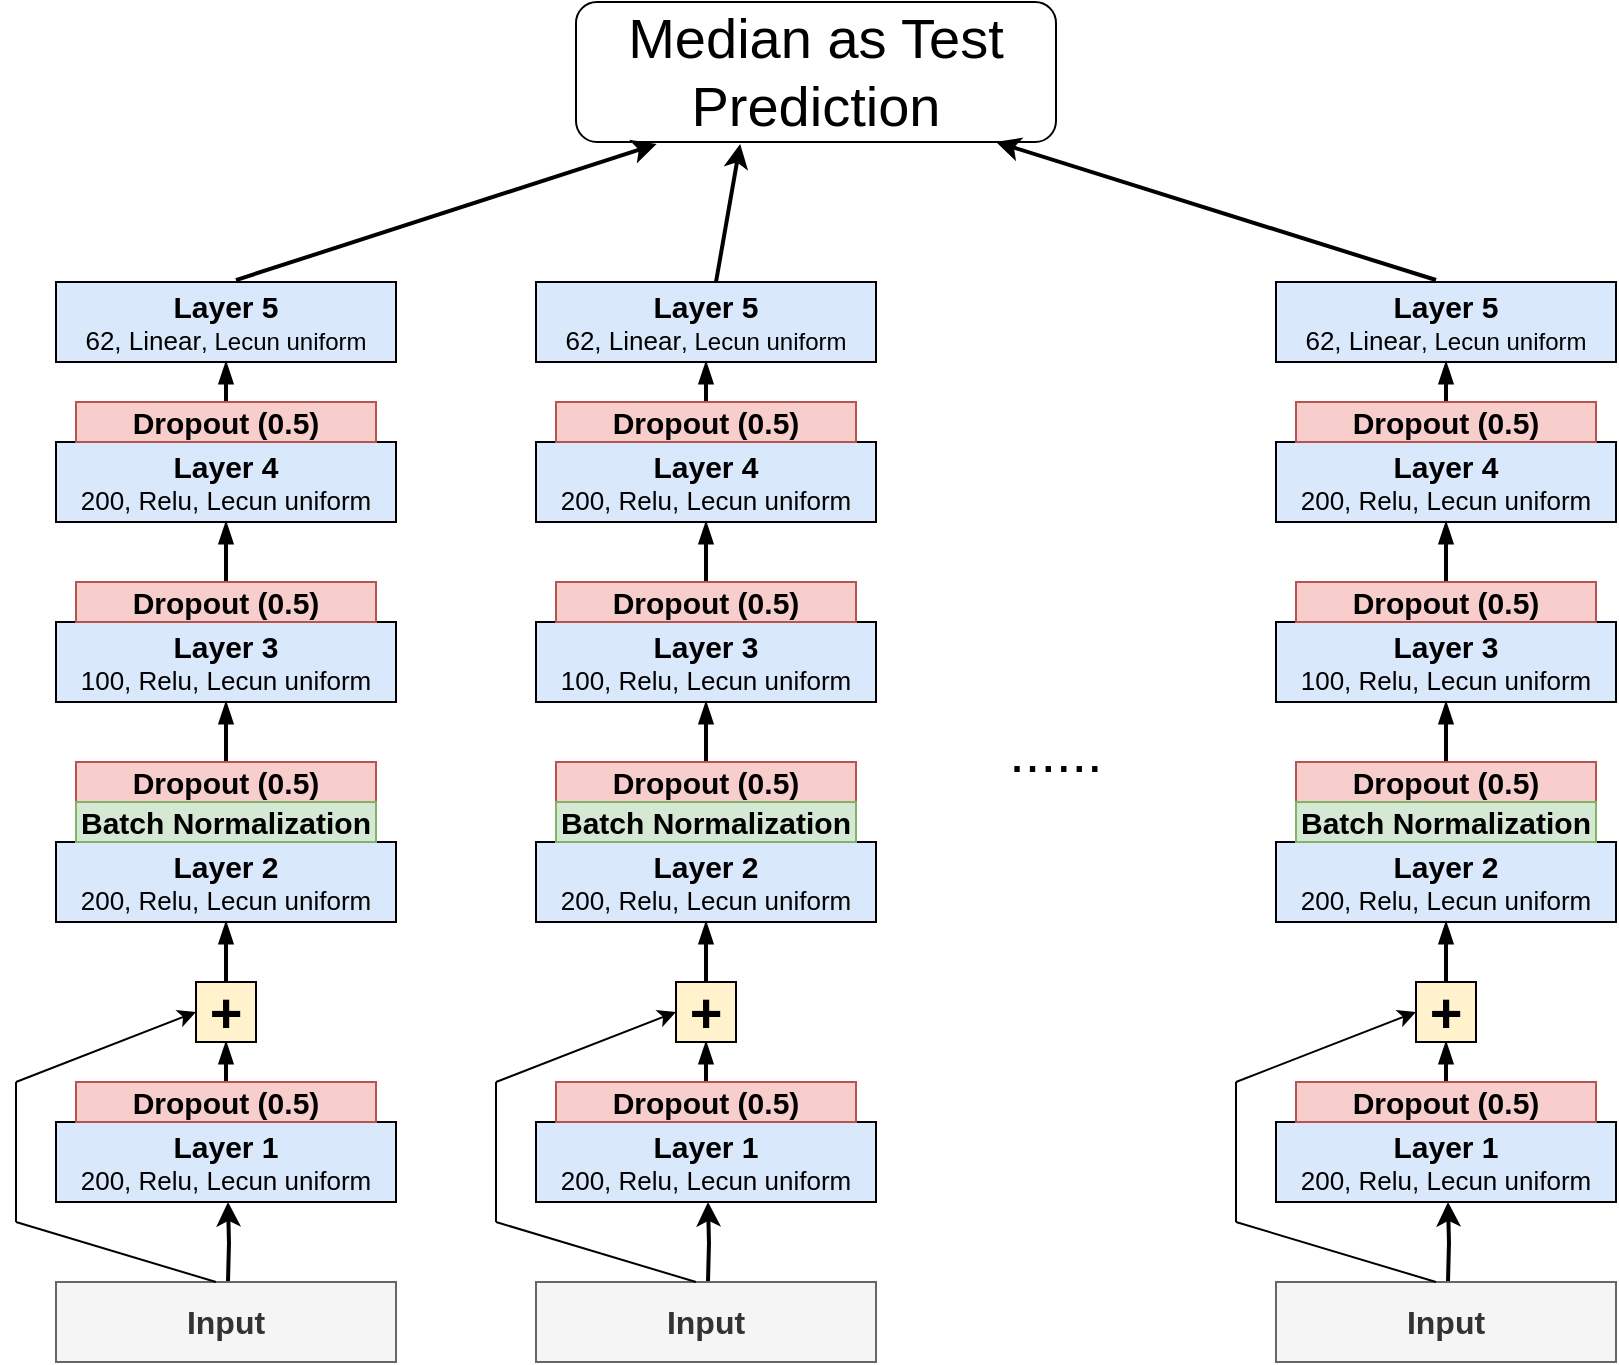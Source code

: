 <mxfile version="16.1.2" type="device"><diagram id="SNtvJrLYJTUD7gc7yaW_" name="Page-1"><mxGraphModel dx="1209" dy="668" grid="1" gridSize="10" guides="1" tooltips="1" connect="1" arrows="1" fold="1" page="1" pageScale="1" pageWidth="850" pageHeight="1100" math="0" shadow="0"><root><mxCell id="0"/><mxCell id="1" parent="0"/><mxCell id="YRK_mqFbFhNp9xKzFwsU-1" value="&lt;div&gt;&lt;b&gt;&lt;font style=&quot;font-size: 15px&quot;&gt;Layer 1&lt;/font&gt;&lt;/b&gt;&lt;/div&gt;&lt;div&gt;&lt;font style=&quot;font-size: 13px&quot;&gt;200, Relu, Lecun uniform&lt;/font&gt;&lt;br&gt;&lt;/div&gt;" style="rounded=0;whiteSpace=wrap;html=1;fillColor=#dae8fc;strokeColor=#000000;strokeWidth=1;" vertex="1" parent="1"><mxGeometry x="40" y="600" width="170" height="40" as="geometry"/></mxCell><mxCell id="YRK_mqFbFhNp9xKzFwsU-4" value="&lt;div&gt;&lt;b&gt;&lt;font style=&quot;font-size: 15px&quot;&gt;Layer 2&lt;br&gt;&lt;/font&gt;&lt;/b&gt;&lt;/div&gt;&lt;div&gt;&lt;font style=&quot;font-size: 13px&quot;&gt;200, Relu, Lecun uniform&lt;/font&gt;&lt;br&gt;&lt;/div&gt;" style="rounded=0;whiteSpace=wrap;html=1;fillColor=#dae8fc;strokeColor=#000000;strokeWidth=1;" vertex="1" parent="1"><mxGeometry x="40" y="460" width="170" height="40" as="geometry"/></mxCell><mxCell id="YRK_mqFbFhNp9xKzFwsU-5" value="&lt;div&gt;&lt;b&gt;&lt;font style=&quot;font-size: 15px&quot;&gt;Layer 3&lt;br&gt;&lt;/font&gt;&lt;/b&gt;&lt;/div&gt;&lt;div&gt;&lt;font style=&quot;font-size: 13px&quot;&gt;100, Relu, Lecun uniform&lt;/font&gt;&lt;br&gt;&lt;/div&gt;" style="rounded=0;whiteSpace=wrap;html=1;fillColor=#dae8fc;strokeColor=#000000;strokeWidth=1;" vertex="1" parent="1"><mxGeometry x="40" y="350" width="170" height="40" as="geometry"/></mxCell><mxCell id="YRK_mqFbFhNp9xKzFwsU-6" value="&lt;div&gt;&lt;b&gt;&lt;font style=&quot;font-size: 15px&quot;&gt;Layer 4&lt;br&gt;&lt;/font&gt;&lt;/b&gt;&lt;/div&gt;&lt;div&gt;&lt;font style=&quot;font-size: 13px&quot;&gt;200, Relu, Lecun uniform&lt;/font&gt;&lt;br&gt;&lt;/div&gt;" style="rounded=0;whiteSpace=wrap;html=1;fillColor=#dae8fc;strokeColor=#000000;strokeWidth=1;" vertex="1" parent="1"><mxGeometry x="40" y="260" width="170" height="40" as="geometry"/></mxCell><mxCell id="YRK_mqFbFhNp9xKzFwsU-7" value="&lt;div&gt;&lt;b&gt;&lt;font style=&quot;font-size: 15px&quot;&gt;Layer 5&lt;/font&gt;&lt;/b&gt;&lt;font style=&quot;font-size: 13px&quot;&gt;&lt;br&gt;&lt;/font&gt;&lt;/div&gt;&lt;div&gt;&lt;font style=&quot;font-size: 13px&quot;&gt;62, Linear&lt;/font&gt;, Lecun uniform&lt;br&gt;&lt;/div&gt;" style="rounded=0;whiteSpace=wrap;html=1;fillColor=#dae8fc;strokeColor=#000000;strokeWidth=1;" vertex="1" parent="1"><mxGeometry x="40" y="180" width="170" height="40" as="geometry"/></mxCell><mxCell id="YRK_mqFbFhNp9xKzFwsU-24" style="edgeStyle=orthogonalEdgeStyle;rounded=0;orthogonalLoop=1;jettySize=auto;html=1;exitX=0.5;exitY=0;exitDx=0;exitDy=0;entryX=0.5;entryY=1;entryDx=0;entryDy=0;fontSize=28;endArrow=blockThin;endFill=1;strokeWidth=2;" edge="1" parent="1" source="YRK_mqFbFhNp9xKzFwsU-8" target="YRK_mqFbFhNp9xKzFwsU-18"><mxGeometry relative="1" as="geometry"/></mxCell><mxCell id="YRK_mqFbFhNp9xKzFwsU-8" value="&lt;div&gt;&lt;b&gt;&lt;font style=&quot;font-size: 15px&quot;&gt;Dropout (0.5)&lt;/font&gt;&lt;/b&gt;&lt;br&gt;&lt;/div&gt;" style="rounded=0;whiteSpace=wrap;html=1;fillColor=#f8cecc;strokeColor=#b85450;strokeWidth=1;" vertex="1" parent="1"><mxGeometry x="50" y="580" width="150" height="20" as="geometry"/></mxCell><mxCell id="YRK_mqFbFhNp9xKzFwsU-26" style="edgeStyle=orthogonalEdgeStyle;rounded=0;orthogonalLoop=1;jettySize=auto;html=1;exitX=0.5;exitY=0;exitDx=0;exitDy=0;entryX=0.5;entryY=1;entryDx=0;entryDy=0;fontSize=28;endArrow=blockThin;endFill=1;strokeWidth=2;" edge="1" parent="1" source="YRK_mqFbFhNp9xKzFwsU-9" target="YRK_mqFbFhNp9xKzFwsU-5"><mxGeometry relative="1" as="geometry"/></mxCell><mxCell id="YRK_mqFbFhNp9xKzFwsU-9" value="&lt;div&gt;&lt;b&gt;&lt;font style=&quot;font-size: 15px&quot;&gt;Dropout (0.5)&lt;/font&gt;&lt;/b&gt;&lt;br&gt;&lt;/div&gt;" style="rounded=0;whiteSpace=wrap;html=1;fillColor=#f8cecc;strokeColor=#b85450;strokeWidth=1;" vertex="1" parent="1"><mxGeometry x="50" y="420" width="150" height="20" as="geometry"/></mxCell><mxCell id="YRK_mqFbFhNp9xKzFwsU-27" style="edgeStyle=orthogonalEdgeStyle;rounded=0;orthogonalLoop=1;jettySize=auto;html=1;exitX=0.5;exitY=0;exitDx=0;exitDy=0;entryX=0.5;entryY=1;entryDx=0;entryDy=0;fontSize=28;endArrow=blockThin;endFill=1;strokeWidth=2;" edge="1" parent="1" source="YRK_mqFbFhNp9xKzFwsU-10" target="YRK_mqFbFhNp9xKzFwsU-6"><mxGeometry relative="1" as="geometry"/></mxCell><mxCell id="YRK_mqFbFhNp9xKzFwsU-10" value="&lt;div&gt;&lt;b&gt;&lt;font style=&quot;font-size: 15px&quot;&gt;Dropout (0.5)&lt;/font&gt;&lt;/b&gt;&lt;br&gt;&lt;/div&gt;" style="rounded=0;whiteSpace=wrap;html=1;fillColor=#f8cecc;strokeColor=#b85450;strokeWidth=1;" vertex="1" parent="1"><mxGeometry x="50" y="330" width="150" height="20" as="geometry"/></mxCell><mxCell id="YRK_mqFbFhNp9xKzFwsU-28" style="edgeStyle=orthogonalEdgeStyle;rounded=0;orthogonalLoop=1;jettySize=auto;html=1;exitX=0.5;exitY=0;exitDx=0;exitDy=0;entryX=0.5;entryY=1;entryDx=0;entryDy=0;fontSize=28;endArrow=blockThin;endFill=1;strokeWidth=2;" edge="1" parent="1" source="YRK_mqFbFhNp9xKzFwsU-11" target="YRK_mqFbFhNp9xKzFwsU-7"><mxGeometry relative="1" as="geometry"/></mxCell><mxCell id="YRK_mqFbFhNp9xKzFwsU-11" value="&lt;div&gt;&lt;b&gt;&lt;font style=&quot;font-size: 15px&quot;&gt;Dropout (0.5)&lt;/font&gt;&lt;/b&gt;&lt;br&gt;&lt;/div&gt;" style="rounded=0;whiteSpace=wrap;html=1;fillColor=#f8cecc;strokeColor=#b85450;strokeWidth=1;" vertex="1" parent="1"><mxGeometry x="50" y="240" width="150" height="20" as="geometry"/></mxCell><mxCell id="YRK_mqFbFhNp9xKzFwsU-12" value="Batch Normalization" style="rounded=0;whiteSpace=wrap;html=1;fillColor=#d5e8d4;strokeColor=#82b366;strokeWidth=1;fontSize=15;fontStyle=1" vertex="1" parent="1"><mxGeometry x="50" y="440" width="150" height="20" as="geometry"/></mxCell><mxCell id="YRK_mqFbFhNp9xKzFwsU-19" value="" style="edgeStyle=orthogonalEdgeStyle;rounded=0;orthogonalLoop=1;jettySize=auto;html=1;fontSize=28;entryX=0.5;entryY=1;entryDx=0;entryDy=0;strokeWidth=2;" edge="1" parent="1"><mxGeometry relative="1" as="geometry"><mxPoint x="126" y="680" as="sourcePoint"/><mxPoint x="126" y="640" as="targetPoint"/></mxGeometry></mxCell><mxCell id="YRK_mqFbFhNp9xKzFwsU-14" value="&lt;div style=&quot;font-size: 16px&quot;&gt;&lt;font style=&quot;font-size: 16px&quot;&gt;&lt;b&gt;Input&lt;/b&gt;&lt;font style=&quot;font-size: 16px&quot;&gt;&lt;br&gt;&lt;/font&gt;&lt;/font&gt;&lt;/div&gt;" style="rounded=0;whiteSpace=wrap;html=1;fillColor=#f5f5f5;strokeColor=#666666;strokeWidth=1;fontColor=#333333;" vertex="1" parent="1"><mxGeometry x="40" y="680" width="170" height="40" as="geometry"/></mxCell><mxCell id="YRK_mqFbFhNp9xKzFwsU-17" value="" style="endArrow=classic;html=1;rounded=0;fontSize=16;entryX=0;entryY=0.5;entryDx=0;entryDy=0;" edge="1" parent="1" target="YRK_mqFbFhNp9xKzFwsU-18"><mxGeometry width="50" height="50" relative="1" as="geometry"><mxPoint x="20" y="580" as="sourcePoint"/><mxPoint x="100" y="545" as="targetPoint"/></mxGeometry></mxCell><mxCell id="YRK_mqFbFhNp9xKzFwsU-25" style="edgeStyle=orthogonalEdgeStyle;rounded=0;orthogonalLoop=1;jettySize=auto;html=1;exitX=0.5;exitY=0;exitDx=0;exitDy=0;entryX=0.5;entryY=1;entryDx=0;entryDy=0;fontSize=28;endArrow=blockThin;endFill=1;strokeWidth=2;" edge="1" parent="1" source="YRK_mqFbFhNp9xKzFwsU-18" target="YRK_mqFbFhNp9xKzFwsU-4"><mxGeometry relative="1" as="geometry"/></mxCell><mxCell id="YRK_mqFbFhNp9xKzFwsU-18" value="&lt;b&gt;&lt;font style=&quot;font-size: 28px&quot;&gt;+&lt;/font&gt;&lt;/b&gt;" style="rounded=0;whiteSpace=wrap;html=1;fontSize=16;strokeColor=#000000;strokeWidth=1;fillColor=#fff2cc;" vertex="1" parent="1"><mxGeometry x="110" y="530" width="30" height="30" as="geometry"/></mxCell><mxCell id="YRK_mqFbFhNp9xKzFwsU-29" value="" style="endArrow=none;html=1;rounded=0;fontSize=28;" edge="1" parent="1"><mxGeometry width="50" height="50" relative="1" as="geometry"><mxPoint x="20" y="650" as="sourcePoint"/><mxPoint x="20" y="580" as="targetPoint"/></mxGeometry></mxCell><mxCell id="YRK_mqFbFhNp9xKzFwsU-30" value="" style="endArrow=none;html=1;rounded=0;fontSize=28;" edge="1" parent="1"><mxGeometry width="50" height="50" relative="1" as="geometry"><mxPoint x="120" y="680" as="sourcePoint"/><mxPoint x="20" y="650" as="targetPoint"/></mxGeometry></mxCell><mxCell id="YRK_mqFbFhNp9xKzFwsU-34" value="&lt;div&gt;&lt;b&gt;&lt;font style=&quot;font-size: 15px&quot;&gt;Layer 1&lt;/font&gt;&lt;/b&gt;&lt;/div&gt;&lt;div&gt;&lt;font style=&quot;font-size: 13px&quot;&gt;200, Relu, Lecun uniform&lt;/font&gt;&lt;br&gt;&lt;/div&gt;" style="rounded=0;whiteSpace=wrap;html=1;fillColor=#dae8fc;strokeColor=#000000;strokeWidth=1;" vertex="1" parent="1"><mxGeometry x="280" y="600" width="170" height="40" as="geometry"/></mxCell><mxCell id="YRK_mqFbFhNp9xKzFwsU-35" value="&lt;div&gt;&lt;b&gt;&lt;font style=&quot;font-size: 15px&quot;&gt;Layer 2&lt;br&gt;&lt;/font&gt;&lt;/b&gt;&lt;/div&gt;&lt;div&gt;&lt;font style=&quot;font-size: 13px&quot;&gt;200, Relu, Lecun uniform&lt;/font&gt;&lt;br&gt;&lt;/div&gt;" style="rounded=0;whiteSpace=wrap;html=1;fillColor=#dae8fc;strokeColor=#000000;strokeWidth=1;" vertex="1" parent="1"><mxGeometry x="280" y="460" width="170" height="40" as="geometry"/></mxCell><mxCell id="YRK_mqFbFhNp9xKzFwsU-36" value="&lt;div&gt;&lt;b&gt;&lt;font style=&quot;font-size: 15px&quot;&gt;Layer 3&lt;br&gt;&lt;/font&gt;&lt;/b&gt;&lt;/div&gt;&lt;div&gt;&lt;font style=&quot;font-size: 13px&quot;&gt;100, Relu, Lecun uniform&lt;/font&gt;&lt;br&gt;&lt;/div&gt;" style="rounded=0;whiteSpace=wrap;html=1;fillColor=#dae8fc;strokeColor=#000000;strokeWidth=1;" vertex="1" parent="1"><mxGeometry x="280" y="350" width="170" height="40" as="geometry"/></mxCell><mxCell id="YRK_mqFbFhNp9xKzFwsU-37" value="&lt;div&gt;&lt;b&gt;&lt;font style=&quot;font-size: 15px&quot;&gt;Layer 4&lt;br&gt;&lt;/font&gt;&lt;/b&gt;&lt;/div&gt;&lt;div&gt;&lt;font style=&quot;font-size: 13px&quot;&gt;200, Relu, Lecun uniform&lt;/font&gt;&lt;br&gt;&lt;/div&gt;" style="rounded=0;whiteSpace=wrap;html=1;fillColor=#dae8fc;strokeColor=#000000;strokeWidth=1;" vertex="1" parent="1"><mxGeometry x="280" y="260" width="170" height="40" as="geometry"/></mxCell><mxCell id="YRK_mqFbFhNp9xKzFwsU-39" value="&lt;div&gt;&lt;b&gt;&lt;font style=&quot;font-size: 15px&quot;&gt;Layer 5&lt;/font&gt;&lt;/b&gt;&lt;font style=&quot;font-size: 13px&quot;&gt;&lt;br&gt;&lt;/font&gt;&lt;/div&gt;&lt;div&gt;&lt;font style=&quot;font-size: 13px&quot;&gt;62, Linear&lt;/font&gt;, Lecun uniform&lt;br&gt;&lt;/div&gt;" style="rounded=0;whiteSpace=wrap;html=1;fillColor=#dae8fc;strokeColor=#000000;strokeWidth=1;" vertex="1" parent="1"><mxGeometry x="280" y="180" width="170" height="40" as="geometry"/></mxCell><mxCell id="YRK_mqFbFhNp9xKzFwsU-40" style="edgeStyle=orthogonalEdgeStyle;rounded=0;orthogonalLoop=1;jettySize=auto;html=1;exitX=0.5;exitY=0;exitDx=0;exitDy=0;entryX=0.5;entryY=1;entryDx=0;entryDy=0;fontSize=28;endArrow=blockThin;endFill=1;strokeWidth=2;" edge="1" parent="1" source="YRK_mqFbFhNp9xKzFwsU-41" target="YRK_mqFbFhNp9xKzFwsU-53"><mxGeometry relative="1" as="geometry"/></mxCell><mxCell id="YRK_mqFbFhNp9xKzFwsU-41" value="&lt;div&gt;&lt;b&gt;&lt;font style=&quot;font-size: 15px&quot;&gt;Dropout (0.5)&lt;/font&gt;&lt;/b&gt;&lt;br&gt;&lt;/div&gt;" style="rounded=0;whiteSpace=wrap;html=1;fillColor=#f8cecc;strokeColor=#b85450;strokeWidth=1;" vertex="1" parent="1"><mxGeometry x="290" y="580" width="150" height="20" as="geometry"/></mxCell><mxCell id="YRK_mqFbFhNp9xKzFwsU-42" style="edgeStyle=orthogonalEdgeStyle;rounded=0;orthogonalLoop=1;jettySize=auto;html=1;exitX=0.5;exitY=0;exitDx=0;exitDy=0;entryX=0.5;entryY=1;entryDx=0;entryDy=0;fontSize=28;endArrow=blockThin;endFill=1;strokeWidth=2;" edge="1" parent="1" source="YRK_mqFbFhNp9xKzFwsU-43" target="YRK_mqFbFhNp9xKzFwsU-36"><mxGeometry relative="1" as="geometry"/></mxCell><mxCell id="YRK_mqFbFhNp9xKzFwsU-43" value="&lt;div&gt;&lt;b&gt;&lt;font style=&quot;font-size: 15px&quot;&gt;Dropout (0.5)&lt;/font&gt;&lt;/b&gt;&lt;br&gt;&lt;/div&gt;" style="rounded=0;whiteSpace=wrap;html=1;fillColor=#f8cecc;strokeColor=#b85450;strokeWidth=1;" vertex="1" parent="1"><mxGeometry x="290" y="420" width="150" height="20" as="geometry"/></mxCell><mxCell id="YRK_mqFbFhNp9xKzFwsU-44" style="edgeStyle=orthogonalEdgeStyle;rounded=0;orthogonalLoop=1;jettySize=auto;html=1;exitX=0.5;exitY=0;exitDx=0;exitDy=0;entryX=0.5;entryY=1;entryDx=0;entryDy=0;fontSize=28;endArrow=blockThin;endFill=1;strokeWidth=2;" edge="1" parent="1" source="YRK_mqFbFhNp9xKzFwsU-45" target="YRK_mqFbFhNp9xKzFwsU-37"><mxGeometry relative="1" as="geometry"/></mxCell><mxCell id="YRK_mqFbFhNp9xKzFwsU-45" value="&lt;div&gt;&lt;b&gt;&lt;font style=&quot;font-size: 15px&quot;&gt;Dropout (0.5)&lt;/font&gt;&lt;/b&gt;&lt;br&gt;&lt;/div&gt;" style="rounded=0;whiteSpace=wrap;html=1;fillColor=#f8cecc;strokeColor=#b85450;strokeWidth=1;" vertex="1" parent="1"><mxGeometry x="290" y="330" width="150" height="20" as="geometry"/></mxCell><mxCell id="YRK_mqFbFhNp9xKzFwsU-46" style="edgeStyle=orthogonalEdgeStyle;rounded=0;orthogonalLoop=1;jettySize=auto;html=1;exitX=0.5;exitY=0;exitDx=0;exitDy=0;entryX=0.5;entryY=1;entryDx=0;entryDy=0;fontSize=28;endArrow=blockThin;endFill=1;strokeWidth=2;" edge="1" parent="1" source="YRK_mqFbFhNp9xKzFwsU-47" target="YRK_mqFbFhNp9xKzFwsU-39"><mxGeometry relative="1" as="geometry"/></mxCell><mxCell id="YRK_mqFbFhNp9xKzFwsU-47" value="&lt;div&gt;&lt;b&gt;&lt;font style=&quot;font-size: 15px&quot;&gt;Dropout (0.5)&lt;/font&gt;&lt;/b&gt;&lt;br&gt;&lt;/div&gt;" style="rounded=0;whiteSpace=wrap;html=1;fillColor=#f8cecc;strokeColor=#b85450;strokeWidth=1;" vertex="1" parent="1"><mxGeometry x="290" y="240" width="150" height="20" as="geometry"/></mxCell><mxCell id="YRK_mqFbFhNp9xKzFwsU-48" value="Batch Normalization" style="rounded=0;whiteSpace=wrap;html=1;fillColor=#d5e8d4;strokeColor=#82b366;strokeWidth=1;fontSize=15;fontStyle=1" vertex="1" parent="1"><mxGeometry x="290" y="440" width="150" height="20" as="geometry"/></mxCell><mxCell id="YRK_mqFbFhNp9xKzFwsU-49" value="" style="edgeStyle=orthogonalEdgeStyle;rounded=0;orthogonalLoop=1;jettySize=auto;html=1;fontSize=28;entryX=0.5;entryY=1;entryDx=0;entryDy=0;strokeWidth=2;" edge="1" parent="1"><mxGeometry relative="1" as="geometry"><mxPoint x="366" y="680" as="sourcePoint"/><mxPoint x="366" y="640" as="targetPoint"/></mxGeometry></mxCell><mxCell id="YRK_mqFbFhNp9xKzFwsU-50" value="&lt;div style=&quot;font-size: 16px&quot;&gt;&lt;font style=&quot;font-size: 16px&quot;&gt;&lt;b&gt;Input&lt;/b&gt;&lt;font style=&quot;font-size: 16px&quot;&gt;&lt;br&gt;&lt;/font&gt;&lt;/font&gt;&lt;/div&gt;" style="rounded=0;whiteSpace=wrap;html=1;fillColor=#f5f5f5;strokeColor=#666666;strokeWidth=1;fontColor=#333333;" vertex="1" parent="1"><mxGeometry x="280" y="680" width="170" height="40" as="geometry"/></mxCell><mxCell id="YRK_mqFbFhNp9xKzFwsU-51" value="" style="endArrow=classic;html=1;rounded=0;fontSize=16;entryX=0;entryY=0.5;entryDx=0;entryDy=0;" edge="1" parent="1" target="YRK_mqFbFhNp9xKzFwsU-53"><mxGeometry width="50" height="50" relative="1" as="geometry"><mxPoint x="260" y="580" as="sourcePoint"/><mxPoint x="340" y="545" as="targetPoint"/></mxGeometry></mxCell><mxCell id="YRK_mqFbFhNp9xKzFwsU-52" style="edgeStyle=orthogonalEdgeStyle;rounded=0;orthogonalLoop=1;jettySize=auto;html=1;exitX=0.5;exitY=0;exitDx=0;exitDy=0;entryX=0.5;entryY=1;entryDx=0;entryDy=0;fontSize=28;endArrow=blockThin;endFill=1;strokeWidth=2;" edge="1" parent="1" source="YRK_mqFbFhNp9xKzFwsU-53" target="YRK_mqFbFhNp9xKzFwsU-35"><mxGeometry relative="1" as="geometry"/></mxCell><mxCell id="YRK_mqFbFhNp9xKzFwsU-53" value="&lt;b&gt;&lt;font style=&quot;font-size: 28px&quot;&gt;+&lt;/font&gt;&lt;/b&gt;" style="rounded=0;whiteSpace=wrap;html=1;fontSize=16;strokeColor=#000000;strokeWidth=1;fillColor=#fff2cc;" vertex="1" parent="1"><mxGeometry x="350" y="530" width="30" height="30" as="geometry"/></mxCell><mxCell id="YRK_mqFbFhNp9xKzFwsU-54" value="" style="endArrow=none;html=1;rounded=0;fontSize=28;" edge="1" parent="1"><mxGeometry width="50" height="50" relative="1" as="geometry"><mxPoint x="260" y="650" as="sourcePoint"/><mxPoint x="260" y="580" as="targetPoint"/></mxGeometry></mxCell><mxCell id="YRK_mqFbFhNp9xKzFwsU-55" value="" style="endArrow=none;html=1;rounded=0;fontSize=28;" edge="1" parent="1"><mxGeometry width="50" height="50" relative="1" as="geometry"><mxPoint x="360" y="680" as="sourcePoint"/><mxPoint x="260" y="650" as="targetPoint"/></mxGeometry></mxCell><mxCell id="YRK_mqFbFhNp9xKzFwsU-56" value="&lt;div&gt;&lt;b&gt;&lt;font style=&quot;font-size: 15px&quot;&gt;Layer 1&lt;/font&gt;&lt;/b&gt;&lt;/div&gt;&lt;div&gt;&lt;font style=&quot;font-size: 13px&quot;&gt;200, Relu, Lecun uniform&lt;/font&gt;&lt;br&gt;&lt;/div&gt;" style="rounded=0;whiteSpace=wrap;html=1;fillColor=#dae8fc;strokeColor=#000000;strokeWidth=1;" vertex="1" parent="1"><mxGeometry x="650" y="600" width="170" height="40" as="geometry"/></mxCell><mxCell id="YRK_mqFbFhNp9xKzFwsU-57" value="&lt;div&gt;&lt;b&gt;&lt;font style=&quot;font-size: 15px&quot;&gt;Layer 2&lt;br&gt;&lt;/font&gt;&lt;/b&gt;&lt;/div&gt;&lt;div&gt;&lt;font style=&quot;font-size: 13px&quot;&gt;200, Relu, Lecun uniform&lt;/font&gt;&lt;br&gt;&lt;/div&gt;" style="rounded=0;whiteSpace=wrap;html=1;fillColor=#dae8fc;strokeColor=#000000;strokeWidth=1;" vertex="1" parent="1"><mxGeometry x="650" y="460" width="170" height="40" as="geometry"/></mxCell><mxCell id="YRK_mqFbFhNp9xKzFwsU-58" value="&lt;div&gt;&lt;b&gt;&lt;font style=&quot;font-size: 15px&quot;&gt;Layer 3&lt;br&gt;&lt;/font&gt;&lt;/b&gt;&lt;/div&gt;&lt;div&gt;&lt;font style=&quot;font-size: 13px&quot;&gt;100, Relu, Lecun uniform&lt;/font&gt;&lt;br&gt;&lt;/div&gt;" style="rounded=0;whiteSpace=wrap;html=1;fillColor=#dae8fc;strokeColor=#000000;strokeWidth=1;" vertex="1" parent="1"><mxGeometry x="650" y="350" width="170" height="40" as="geometry"/></mxCell><mxCell id="YRK_mqFbFhNp9xKzFwsU-59" value="&lt;div&gt;&lt;b&gt;&lt;font style=&quot;font-size: 15px&quot;&gt;Layer 4&lt;br&gt;&lt;/font&gt;&lt;/b&gt;&lt;/div&gt;&lt;div&gt;&lt;font style=&quot;font-size: 13px&quot;&gt;200, Relu, Lecun uniform&lt;/font&gt;&lt;br&gt;&lt;/div&gt;" style="rounded=0;whiteSpace=wrap;html=1;fillColor=#dae8fc;strokeColor=#000000;strokeWidth=1;" vertex="1" parent="1"><mxGeometry x="650" y="260" width="170" height="40" as="geometry"/></mxCell><mxCell id="YRK_mqFbFhNp9xKzFwsU-61" value="&lt;div&gt;&lt;b&gt;&lt;font style=&quot;font-size: 15px&quot;&gt;Layer 5&lt;/font&gt;&lt;/b&gt;&lt;font style=&quot;font-size: 13px&quot;&gt;&lt;br&gt;&lt;/font&gt;&lt;/div&gt;&lt;div&gt;&lt;font style=&quot;font-size: 13px&quot;&gt;62, Linear&lt;/font&gt;, Lecun uniform&lt;br&gt;&lt;/div&gt;" style="rounded=0;whiteSpace=wrap;html=1;fillColor=#dae8fc;strokeColor=#000000;strokeWidth=1;" vertex="1" parent="1"><mxGeometry x="650" y="180" width="170" height="40" as="geometry"/></mxCell><mxCell id="YRK_mqFbFhNp9xKzFwsU-62" style="edgeStyle=orthogonalEdgeStyle;rounded=0;orthogonalLoop=1;jettySize=auto;html=1;exitX=0.5;exitY=0;exitDx=0;exitDy=0;entryX=0.5;entryY=1;entryDx=0;entryDy=0;fontSize=28;endArrow=blockThin;endFill=1;strokeWidth=2;" edge="1" parent="1" source="YRK_mqFbFhNp9xKzFwsU-63" target="YRK_mqFbFhNp9xKzFwsU-75"><mxGeometry relative="1" as="geometry"/></mxCell><mxCell id="YRK_mqFbFhNp9xKzFwsU-63" value="&lt;div&gt;&lt;b&gt;&lt;font style=&quot;font-size: 15px&quot;&gt;Dropout (0.5)&lt;/font&gt;&lt;/b&gt;&lt;br&gt;&lt;/div&gt;" style="rounded=0;whiteSpace=wrap;html=1;fillColor=#f8cecc;strokeColor=#b85450;strokeWidth=1;" vertex="1" parent="1"><mxGeometry x="660" y="580" width="150" height="20" as="geometry"/></mxCell><mxCell id="YRK_mqFbFhNp9xKzFwsU-64" style="edgeStyle=orthogonalEdgeStyle;rounded=0;orthogonalLoop=1;jettySize=auto;html=1;exitX=0.5;exitY=0;exitDx=0;exitDy=0;entryX=0.5;entryY=1;entryDx=0;entryDy=0;fontSize=28;endArrow=blockThin;endFill=1;strokeWidth=2;" edge="1" parent="1" source="YRK_mqFbFhNp9xKzFwsU-65" target="YRK_mqFbFhNp9xKzFwsU-58"><mxGeometry relative="1" as="geometry"/></mxCell><mxCell id="YRK_mqFbFhNp9xKzFwsU-65" value="&lt;div&gt;&lt;b&gt;&lt;font style=&quot;font-size: 15px&quot;&gt;Dropout (0.5)&lt;/font&gt;&lt;/b&gt;&lt;br&gt;&lt;/div&gt;" style="rounded=0;whiteSpace=wrap;html=1;fillColor=#f8cecc;strokeColor=#b85450;strokeWidth=1;" vertex="1" parent="1"><mxGeometry x="660" y="420" width="150" height="20" as="geometry"/></mxCell><mxCell id="YRK_mqFbFhNp9xKzFwsU-66" style="edgeStyle=orthogonalEdgeStyle;rounded=0;orthogonalLoop=1;jettySize=auto;html=1;exitX=0.5;exitY=0;exitDx=0;exitDy=0;entryX=0.5;entryY=1;entryDx=0;entryDy=0;fontSize=28;endArrow=blockThin;endFill=1;strokeWidth=2;" edge="1" parent="1" source="YRK_mqFbFhNp9xKzFwsU-67" target="YRK_mqFbFhNp9xKzFwsU-59"><mxGeometry relative="1" as="geometry"/></mxCell><mxCell id="YRK_mqFbFhNp9xKzFwsU-67" value="&lt;div&gt;&lt;b&gt;&lt;font style=&quot;font-size: 15px&quot;&gt;Dropout (0.5)&lt;/font&gt;&lt;/b&gt;&lt;br&gt;&lt;/div&gt;" style="rounded=0;whiteSpace=wrap;html=1;fillColor=#f8cecc;strokeColor=#b85450;strokeWidth=1;" vertex="1" parent="1"><mxGeometry x="660" y="330" width="150" height="20" as="geometry"/></mxCell><mxCell id="YRK_mqFbFhNp9xKzFwsU-68" style="edgeStyle=orthogonalEdgeStyle;rounded=0;orthogonalLoop=1;jettySize=auto;html=1;exitX=0.5;exitY=0;exitDx=0;exitDy=0;entryX=0.5;entryY=1;entryDx=0;entryDy=0;fontSize=28;endArrow=blockThin;endFill=1;strokeWidth=2;" edge="1" parent="1" source="YRK_mqFbFhNp9xKzFwsU-69" target="YRK_mqFbFhNp9xKzFwsU-61"><mxGeometry relative="1" as="geometry"/></mxCell><mxCell id="YRK_mqFbFhNp9xKzFwsU-69" value="&lt;div&gt;&lt;b&gt;&lt;font style=&quot;font-size: 15px&quot;&gt;Dropout (0.5)&lt;/font&gt;&lt;/b&gt;&lt;br&gt;&lt;/div&gt;" style="rounded=0;whiteSpace=wrap;html=1;fillColor=#f8cecc;strokeColor=#b85450;strokeWidth=1;" vertex="1" parent="1"><mxGeometry x="660" y="240" width="150" height="20" as="geometry"/></mxCell><mxCell id="YRK_mqFbFhNp9xKzFwsU-70" value="Batch Normalization" style="rounded=0;whiteSpace=wrap;html=1;fillColor=#d5e8d4;strokeColor=#82b366;strokeWidth=1;fontSize=15;fontStyle=1" vertex="1" parent="1"><mxGeometry x="660" y="440" width="150" height="20" as="geometry"/></mxCell><mxCell id="YRK_mqFbFhNp9xKzFwsU-71" value="" style="edgeStyle=orthogonalEdgeStyle;rounded=0;orthogonalLoop=1;jettySize=auto;html=1;fontSize=28;entryX=0.5;entryY=1;entryDx=0;entryDy=0;strokeWidth=2;" edge="1" parent="1"><mxGeometry relative="1" as="geometry"><mxPoint x="736" y="680" as="sourcePoint"/><mxPoint x="736" y="640" as="targetPoint"/></mxGeometry></mxCell><mxCell id="YRK_mqFbFhNp9xKzFwsU-72" value="&lt;div style=&quot;font-size: 16px&quot;&gt;&lt;font style=&quot;font-size: 16px&quot;&gt;&lt;b&gt;Input&lt;/b&gt;&lt;font style=&quot;font-size: 16px&quot;&gt;&lt;br&gt;&lt;/font&gt;&lt;/font&gt;&lt;/div&gt;" style="rounded=0;whiteSpace=wrap;html=1;fillColor=#f5f5f5;strokeColor=#666666;strokeWidth=1;fontColor=#333333;" vertex="1" parent="1"><mxGeometry x="650" y="680" width="170" height="40" as="geometry"/></mxCell><mxCell id="YRK_mqFbFhNp9xKzFwsU-73" value="" style="endArrow=classic;html=1;rounded=0;fontSize=16;entryX=0;entryY=0.5;entryDx=0;entryDy=0;" edge="1" parent="1" target="YRK_mqFbFhNp9xKzFwsU-75"><mxGeometry width="50" height="50" relative="1" as="geometry"><mxPoint x="630" y="580" as="sourcePoint"/><mxPoint x="710" y="545" as="targetPoint"/></mxGeometry></mxCell><mxCell id="YRK_mqFbFhNp9xKzFwsU-74" style="edgeStyle=orthogonalEdgeStyle;rounded=0;orthogonalLoop=1;jettySize=auto;html=1;exitX=0.5;exitY=0;exitDx=0;exitDy=0;entryX=0.5;entryY=1;entryDx=0;entryDy=0;fontSize=28;endArrow=blockThin;endFill=1;strokeWidth=2;" edge="1" parent="1" source="YRK_mqFbFhNp9xKzFwsU-75" target="YRK_mqFbFhNp9xKzFwsU-57"><mxGeometry relative="1" as="geometry"/></mxCell><mxCell id="YRK_mqFbFhNp9xKzFwsU-75" value="&lt;b&gt;&lt;font style=&quot;font-size: 28px&quot;&gt;+&lt;/font&gt;&lt;/b&gt;" style="rounded=0;whiteSpace=wrap;html=1;fontSize=16;strokeColor=#000000;strokeWidth=1;fillColor=#fff2cc;" vertex="1" parent="1"><mxGeometry x="720" y="530" width="30" height="30" as="geometry"/></mxCell><mxCell id="YRK_mqFbFhNp9xKzFwsU-76" value="" style="endArrow=none;html=1;rounded=0;fontSize=28;" edge="1" parent="1"><mxGeometry width="50" height="50" relative="1" as="geometry"><mxPoint x="630" y="650" as="sourcePoint"/><mxPoint x="630" y="580" as="targetPoint"/></mxGeometry></mxCell><mxCell id="YRK_mqFbFhNp9xKzFwsU-77" value="" style="endArrow=none;html=1;rounded=0;fontSize=28;" edge="1" parent="1"><mxGeometry width="50" height="50" relative="1" as="geometry"><mxPoint x="730" y="680" as="sourcePoint"/><mxPoint x="630" y="650" as="targetPoint"/></mxGeometry></mxCell><mxCell id="YRK_mqFbFhNp9xKzFwsU-78" value="......" style="text;html=1;strokeColor=none;fillColor=none;align=center;verticalAlign=middle;whiteSpace=wrap;rounded=0;fontSize=28;" vertex="1" parent="1"><mxGeometry x="510" y="400" width="60" height="30" as="geometry"/></mxCell><mxCell id="YRK_mqFbFhNp9xKzFwsU-79" value="Median as Test Prediction" style="rounded=1;whiteSpace=wrap;html=1;fontSize=28;strokeColor=#000000;strokeWidth=1;" vertex="1" parent="1"><mxGeometry x="300" y="40" width="240" height="70" as="geometry"/></mxCell><mxCell id="YRK_mqFbFhNp9xKzFwsU-82" value="" style="endArrow=classic;html=1;rounded=0;fontSize=28;strokeWidth=2;entryX=0.342;entryY=1.014;entryDx=0;entryDy=0;entryPerimeter=0;" edge="1" parent="1" target="YRK_mqFbFhNp9xKzFwsU-79"><mxGeometry width="50" height="50" relative="1" as="geometry"><mxPoint x="370" y="180" as="sourcePoint"/><mxPoint x="420" y="130" as="targetPoint"/></mxGeometry></mxCell><mxCell id="YRK_mqFbFhNp9xKzFwsU-83" value="" style="endArrow=classic;html=1;rounded=0;fontSize=28;strokeWidth=2;entryX=0.168;entryY=1.014;entryDx=0;entryDy=0;entryPerimeter=0;" edge="1" parent="1" target="YRK_mqFbFhNp9xKzFwsU-79"><mxGeometry width="50" height="50" relative="1" as="geometry"><mxPoint x="130" y="179.02" as="sourcePoint"/><mxPoint x="174.98" y="110.0" as="targetPoint"/></mxGeometry></mxCell><mxCell id="YRK_mqFbFhNp9xKzFwsU-84" value="" style="endArrow=classic;html=1;rounded=0;fontSize=28;strokeWidth=2;entryX=0.342;entryY=1.014;entryDx=0;entryDy=0;entryPerimeter=0;" edge="1" parent="1"><mxGeometry width="50" height="50" relative="1" as="geometry"><mxPoint x="730" y="179" as="sourcePoint"/><mxPoint x="510.0" y="110.0" as="targetPoint"/></mxGeometry></mxCell></root></mxGraphModel></diagram></mxfile>